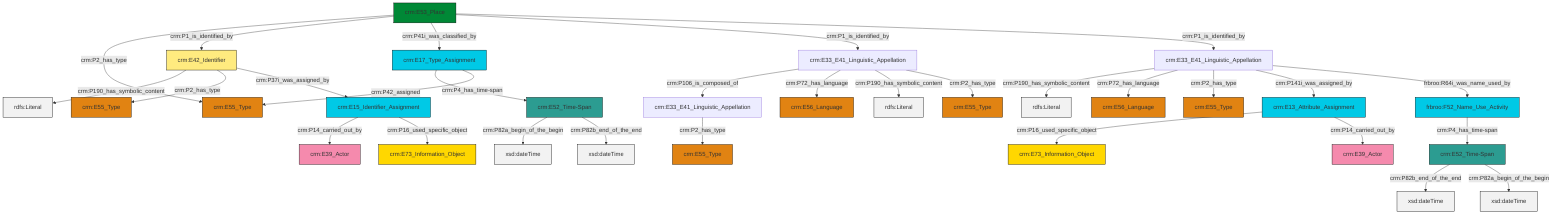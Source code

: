 graph TD
classDef Literal fill:#f2f2f2,stroke:#000000;
classDef CRM_Entity fill:#FFFFFF,stroke:#000000;
classDef Temporal_Entity fill:#00C9E6, stroke:#000000;
classDef Type fill:#E18312, stroke:#000000;
classDef Time-Span fill:#2C9C91, stroke:#000000;
classDef Appellation fill:#FFEB7F, stroke:#000000;
classDef Place fill:#008836, stroke:#000000;
classDef Persistent_Item fill:#B266B2, stroke:#000000;
classDef Conceptual_Object fill:#FFD700, stroke:#000000;
classDef Physical_Thing fill:#D2B48C, stroke:#000000;
classDef Actor fill:#f58aad, stroke:#000000;
classDef PC_Classes fill:#4ce600, stroke:#000000;
classDef Multi fill:#cccccc,stroke:#000000;

0["crm:E33_E41_Linguistic_Appellation"]:::Default -->|crm:P190_has_symbolic_content| 1[rdfs:Literal]:::Literal
2["crm:E53_Place"]:::Place -->|crm:P2_has_type| 3["crm:E55_Type"]:::Type
4["crm:E42_Identifier"]:::Appellation -->|crm:P190_has_symbolic_content| 5[rdfs:Literal]:::Literal
8["crm:E33_E41_Linguistic_Appellation"]:::Default -->|crm:P106_is_composed_of| 9["crm:E33_E41_Linguistic_Appellation"]:::Default
8["crm:E33_E41_Linguistic_Appellation"]:::Default -->|crm:P72_has_language| 10["crm:E56_Language"]:::Type
9["crm:E33_E41_Linguistic_Appellation"]:::Default -->|crm:P2_has_type| 11["crm:E55_Type"]:::Type
14["crm:E52_Time-Span"]:::Time-Span -->|crm:P82a_begin_of_the_begin| 16[xsd:dateTime]:::Literal
4["crm:E42_Identifier"]:::Appellation -->|crm:P2_has_type| 17["crm:E55_Type"]:::Type
19["frbroo:F52_Name_Use_Activity"]:::Temporal_Entity -->|crm:P4_has_time-span| 12["crm:E52_Time-Span"]:::Time-Span
0["crm:E33_E41_Linguistic_Appellation"]:::Default -->|crm:P72_has_language| 23["crm:E56_Language"]:::Type
24["crm:E13_Attribute_Assignment"]:::Temporal_Entity -->|crm:P16_used_specific_object| 30["crm:E73_Information_Object"]:::Conceptual_Object
21["crm:E17_Type_Assignment"]:::Temporal_Entity -->|crm:P4_has_time-span| 14["crm:E52_Time-Span"]:::Time-Span
8["crm:E33_E41_Linguistic_Appellation"]:::Default -->|crm:P190_has_symbolic_content| 32[rdfs:Literal]:::Literal
2["crm:E53_Place"]:::Place -->|crm:P1_is_identified_by| 4["crm:E42_Identifier"]:::Appellation
41["crm:E15_Identifier_Assignment"]:::Temporal_Entity -->|crm:P14_carried_out_by| 6["crm:E39_Actor"]:::Actor
21["crm:E17_Type_Assignment"]:::Temporal_Entity -->|crm:P42_assigned| 3["crm:E55_Type"]:::Type
12["crm:E52_Time-Span"]:::Time-Span -->|crm:P82b_end_of_the_end| 46[xsd:dateTime]:::Literal
41["crm:E15_Identifier_Assignment"]:::Temporal_Entity -->|crm:P16_used_specific_object| 35["crm:E73_Information_Object"]:::Conceptual_Object
2["crm:E53_Place"]:::Place -->|crm:P41i_was_classified_by| 21["crm:E17_Type_Assignment"]:::Temporal_Entity
4["crm:E42_Identifier"]:::Appellation -->|crm:P37i_was_assigned_by| 41["crm:E15_Identifier_Assignment"]:::Temporal_Entity
8["crm:E33_E41_Linguistic_Appellation"]:::Default -->|crm:P2_has_type| 28["crm:E55_Type"]:::Type
0["crm:E33_E41_Linguistic_Appellation"]:::Default -->|crm:P2_has_type| 37["crm:E55_Type"]:::Type
24["crm:E13_Attribute_Assignment"]:::Temporal_Entity -->|crm:P14_carried_out_by| 39["crm:E39_Actor"]:::Actor
2["crm:E53_Place"]:::Place -->|crm:P1_is_identified_by| 8["crm:E33_E41_Linguistic_Appellation"]:::Default
2["crm:E53_Place"]:::Place -->|crm:P1_is_identified_by| 0["crm:E33_E41_Linguistic_Appellation"]:::Default
0["crm:E33_E41_Linguistic_Appellation"]:::Default -->|crm:P141i_was_assigned_by| 24["crm:E13_Attribute_Assignment"]:::Temporal_Entity
12["crm:E52_Time-Span"]:::Time-Span -->|crm:P82a_begin_of_the_begin| 49[xsd:dateTime]:::Literal
14["crm:E52_Time-Span"]:::Time-Span -->|crm:P82b_end_of_the_end| 50[xsd:dateTime]:::Literal
0["crm:E33_E41_Linguistic_Appellation"]:::Default -->|frbroo:R64i_was_name_used_by| 19["frbroo:F52_Name_Use_Activity"]:::Temporal_Entity